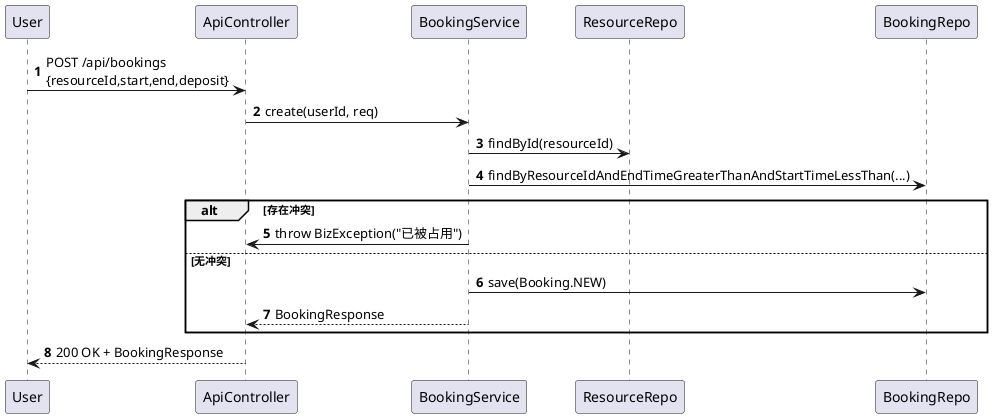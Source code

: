 
@startuml
autonumber
User -> ApiController: POST /api/bookings\n{resourceId,start,end,deposit}
ApiController -> BookingService: create(userId, req)
BookingService -> ResourceRepo: findById(resourceId)
BookingService -> BookingRepo: findByResourceIdAndEndTimeGreaterThanAndStartTimeLessThan(...)
alt 存在冲突
  BookingService -> ApiController: throw BizException("已被占用")
else 无冲突
  BookingService -> BookingRepo: save(Booking.NEW)
  BookingService --> ApiController: BookingResponse
end
ApiController --> User: 200 OK + BookingResponse
@enduml
